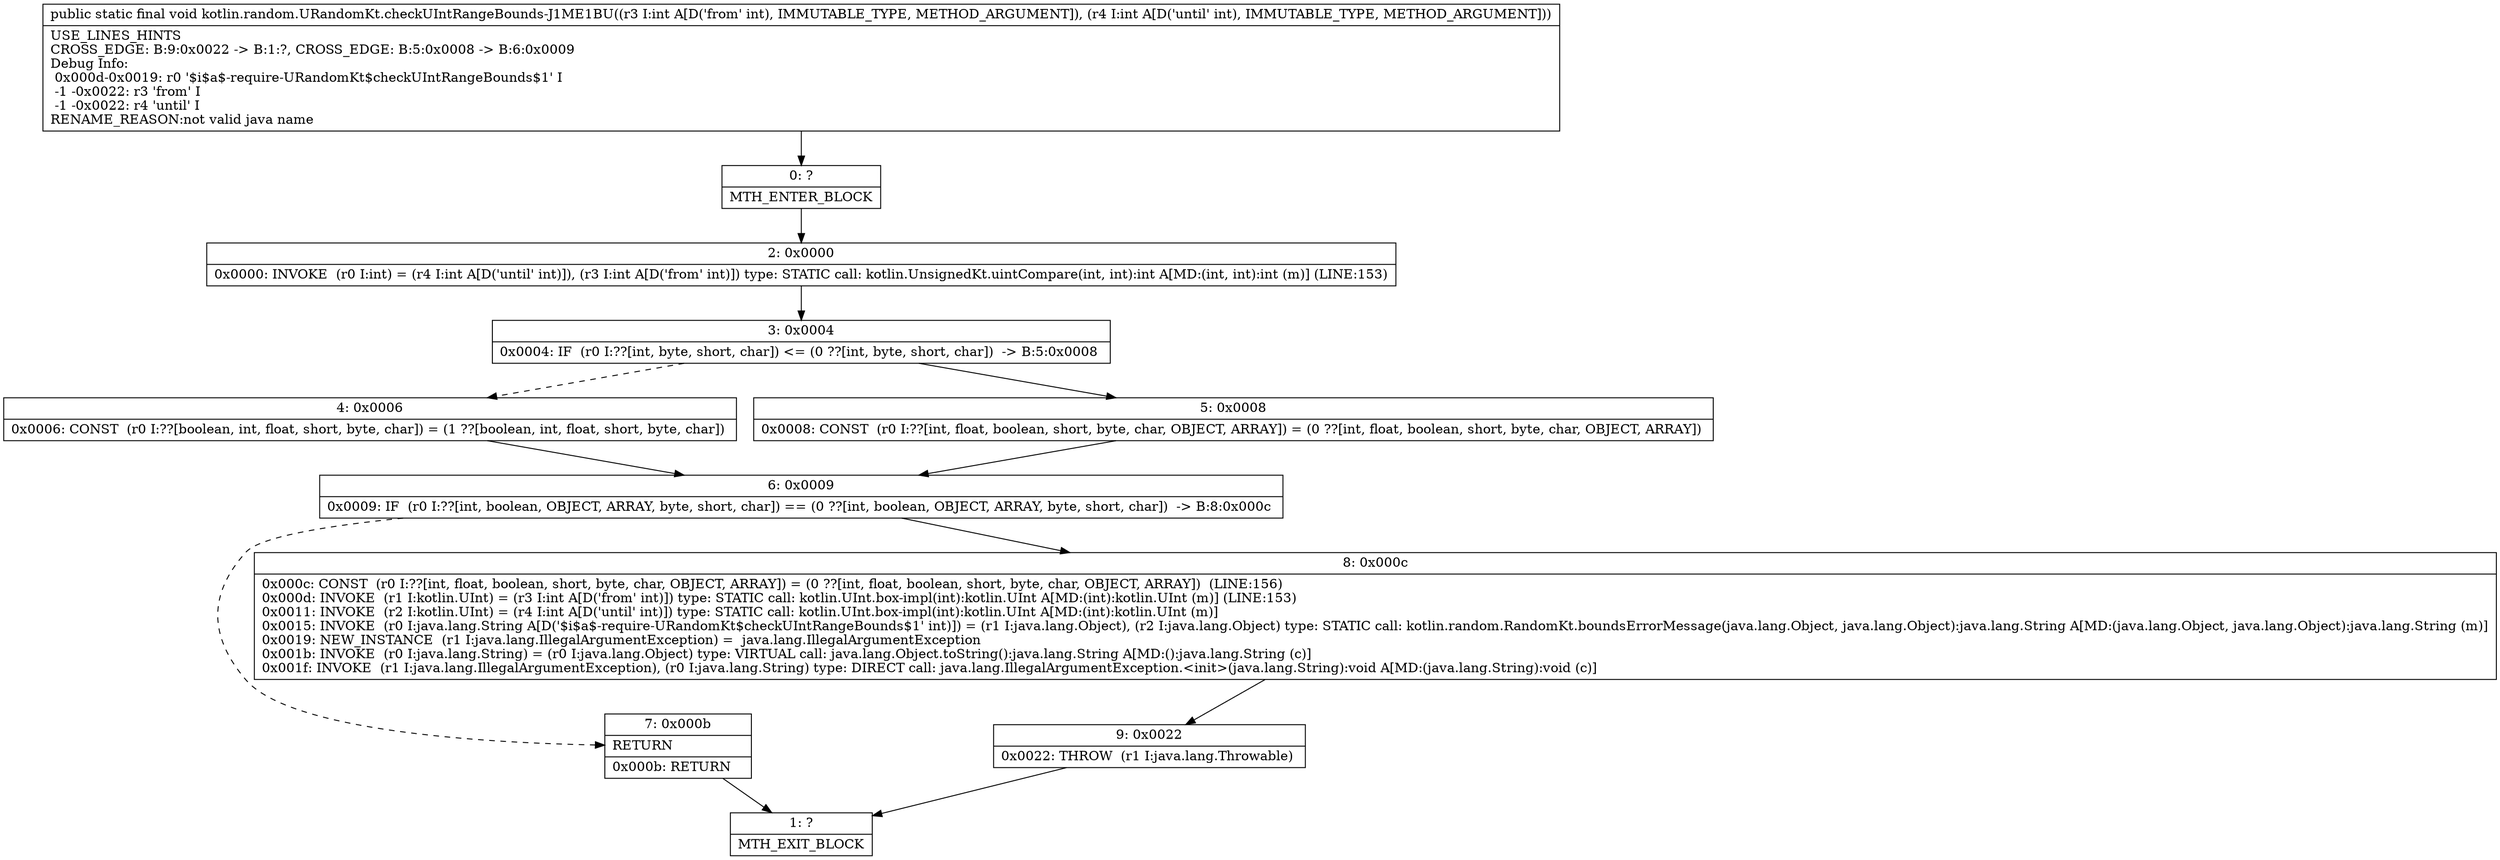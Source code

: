 digraph "CFG forkotlin.random.URandomKt.checkUIntRangeBounds\-J1ME1BU(II)V" {
Node_0 [shape=record,label="{0\:\ ?|MTH_ENTER_BLOCK\l}"];
Node_2 [shape=record,label="{2\:\ 0x0000|0x0000: INVOKE  (r0 I:int) = (r4 I:int A[D('until' int)]), (r3 I:int A[D('from' int)]) type: STATIC call: kotlin.UnsignedKt.uintCompare(int, int):int A[MD:(int, int):int (m)] (LINE:153)\l}"];
Node_3 [shape=record,label="{3\:\ 0x0004|0x0004: IF  (r0 I:??[int, byte, short, char]) \<= (0 ??[int, byte, short, char])  \-\> B:5:0x0008 \l}"];
Node_4 [shape=record,label="{4\:\ 0x0006|0x0006: CONST  (r0 I:??[boolean, int, float, short, byte, char]) = (1 ??[boolean, int, float, short, byte, char]) \l}"];
Node_6 [shape=record,label="{6\:\ 0x0009|0x0009: IF  (r0 I:??[int, boolean, OBJECT, ARRAY, byte, short, char]) == (0 ??[int, boolean, OBJECT, ARRAY, byte, short, char])  \-\> B:8:0x000c \l}"];
Node_7 [shape=record,label="{7\:\ 0x000b|RETURN\l|0x000b: RETURN   \l}"];
Node_1 [shape=record,label="{1\:\ ?|MTH_EXIT_BLOCK\l}"];
Node_8 [shape=record,label="{8\:\ 0x000c|0x000c: CONST  (r0 I:??[int, float, boolean, short, byte, char, OBJECT, ARRAY]) = (0 ??[int, float, boolean, short, byte, char, OBJECT, ARRAY])  (LINE:156)\l0x000d: INVOKE  (r1 I:kotlin.UInt) = (r3 I:int A[D('from' int)]) type: STATIC call: kotlin.UInt.box\-impl(int):kotlin.UInt A[MD:(int):kotlin.UInt (m)] (LINE:153)\l0x0011: INVOKE  (r2 I:kotlin.UInt) = (r4 I:int A[D('until' int)]) type: STATIC call: kotlin.UInt.box\-impl(int):kotlin.UInt A[MD:(int):kotlin.UInt (m)]\l0x0015: INVOKE  (r0 I:java.lang.String A[D('$i$a$\-require\-URandomKt$checkUIntRangeBounds$1' int)]) = (r1 I:java.lang.Object), (r2 I:java.lang.Object) type: STATIC call: kotlin.random.RandomKt.boundsErrorMessage(java.lang.Object, java.lang.Object):java.lang.String A[MD:(java.lang.Object, java.lang.Object):java.lang.String (m)]\l0x0019: NEW_INSTANCE  (r1 I:java.lang.IllegalArgumentException) =  java.lang.IllegalArgumentException \l0x001b: INVOKE  (r0 I:java.lang.String) = (r0 I:java.lang.Object) type: VIRTUAL call: java.lang.Object.toString():java.lang.String A[MD:():java.lang.String (c)]\l0x001f: INVOKE  (r1 I:java.lang.IllegalArgumentException), (r0 I:java.lang.String) type: DIRECT call: java.lang.IllegalArgumentException.\<init\>(java.lang.String):void A[MD:(java.lang.String):void (c)]\l}"];
Node_9 [shape=record,label="{9\:\ 0x0022|0x0022: THROW  (r1 I:java.lang.Throwable) \l}"];
Node_5 [shape=record,label="{5\:\ 0x0008|0x0008: CONST  (r0 I:??[int, float, boolean, short, byte, char, OBJECT, ARRAY]) = (0 ??[int, float, boolean, short, byte, char, OBJECT, ARRAY]) \l}"];
MethodNode[shape=record,label="{public static final void kotlin.random.URandomKt.checkUIntRangeBounds\-J1ME1BU((r3 I:int A[D('from' int), IMMUTABLE_TYPE, METHOD_ARGUMENT]), (r4 I:int A[D('until' int), IMMUTABLE_TYPE, METHOD_ARGUMENT]))  | USE_LINES_HINTS\lCROSS_EDGE: B:9:0x0022 \-\> B:1:?, CROSS_EDGE: B:5:0x0008 \-\> B:6:0x0009\lDebug Info:\l  0x000d\-0x0019: r0 '$i$a$\-require\-URandomKt$checkUIntRangeBounds$1' I\l  \-1 \-0x0022: r3 'from' I\l  \-1 \-0x0022: r4 'until' I\lRENAME_REASON:not valid java name\l}"];
MethodNode -> Node_0;Node_0 -> Node_2;
Node_2 -> Node_3;
Node_3 -> Node_4[style=dashed];
Node_3 -> Node_5;
Node_4 -> Node_6;
Node_6 -> Node_7[style=dashed];
Node_6 -> Node_8;
Node_7 -> Node_1;
Node_8 -> Node_9;
Node_9 -> Node_1;
Node_5 -> Node_6;
}

